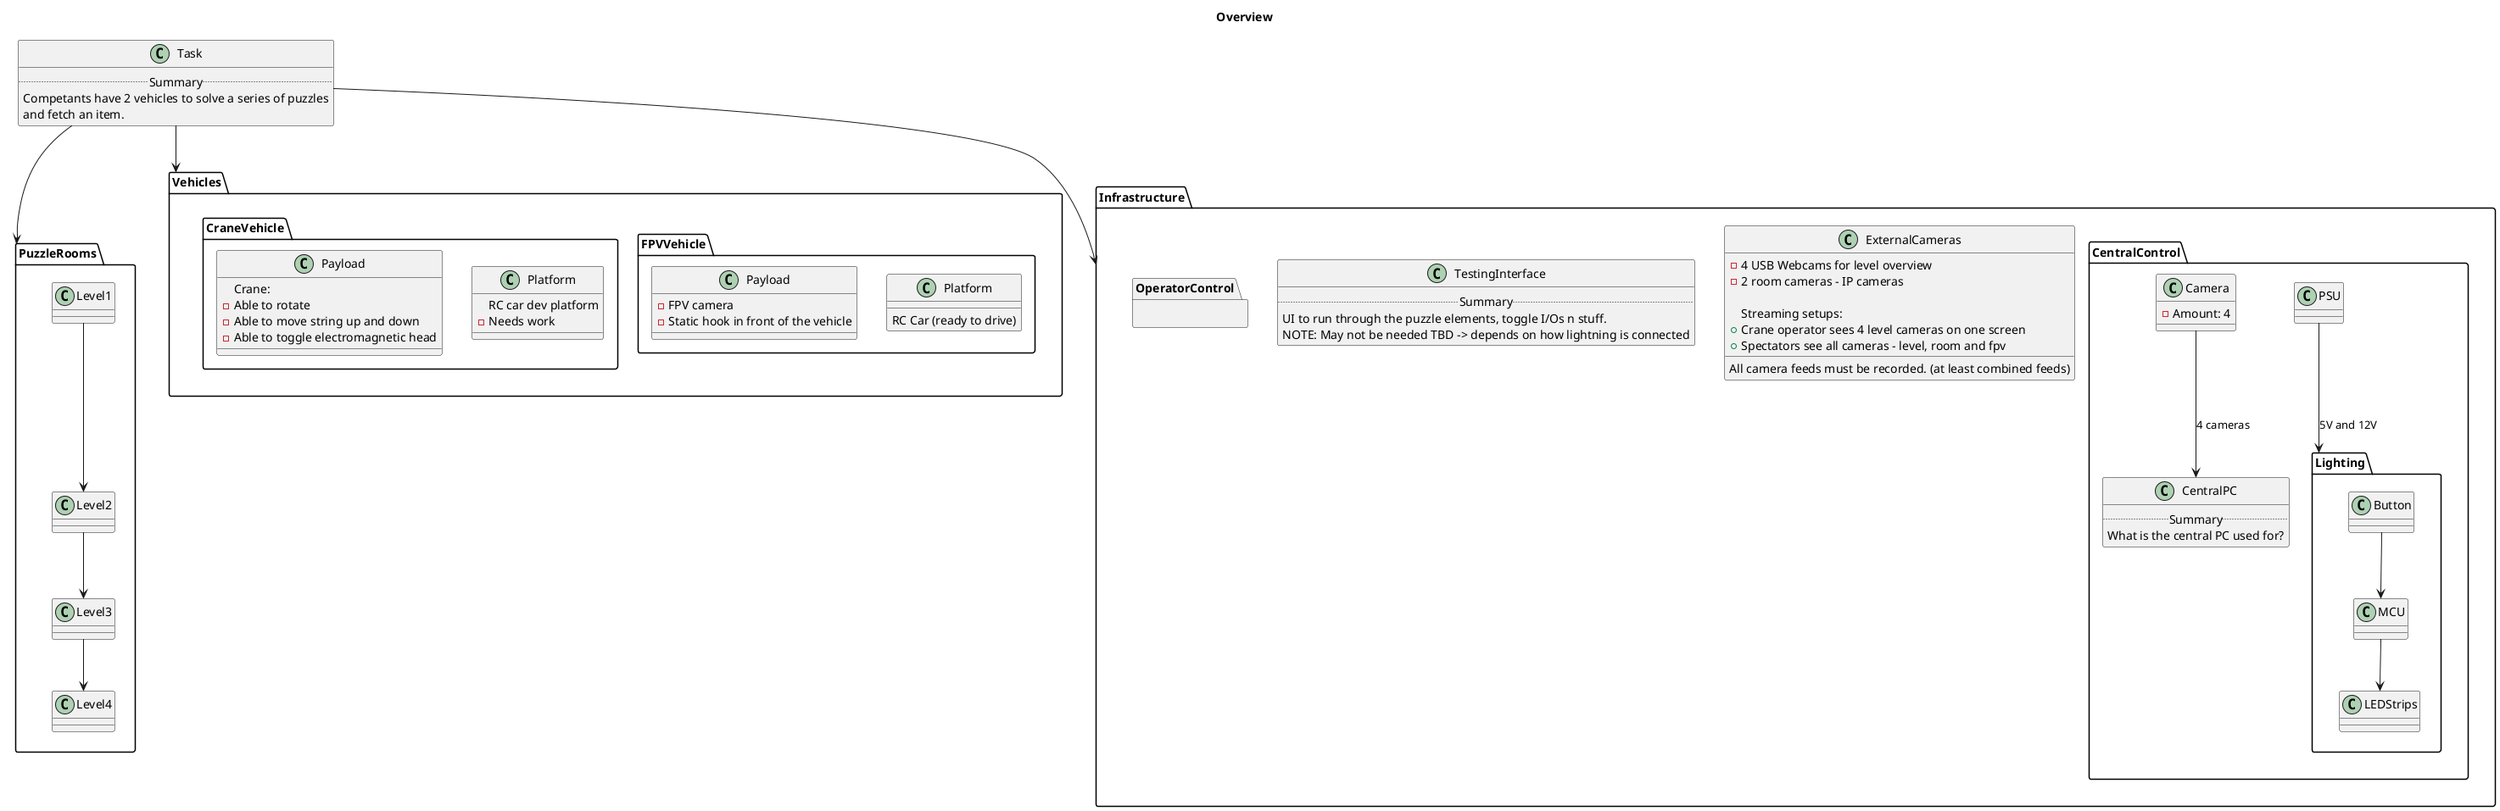@startuml General

title Overview

class Task {
  ..Summary..
  Competants have 2 vehicles to solve a series of puzzles
  and fetch an item.
}

package PuzzleRooms {

  class Level1 {}
  class Level2 {}
  class Level3 {}
  class Level4 {}

  Level1 --> Level2
  Level2 --> Level3
  Level3 --> Level4

}

package Vehicles {
  package FPVVehicle {
    class Platform {
      RC Car (ready to drive)
    }
    class Payload {
      - FPV camera
      - Static hook in front of the vehicle
    }
  }
  package CraneVehicle {
    class Platform {
      RC car dev platform
      - Needs work
    }
    class Payload {
      Crane:
      - Able to rotate
      - Able to move string up and down
      - Able to toggle electromagnetic head
    }
  }
}

package Infrastructure {
  package CentralControl {
    class CentralPC {
      ..Summary..
      What is the central PC used for?
    }
    package Lighting {
      class MCU {}
      class Button {}
      class LEDStrips {}
      Button --> MCU
      MCU --> LEDStrips
    }

    class PSU {}

    class Camera {
      - Amount: 4
    }
    Camera --> CentralPC : 4 cameras
    PSU --> Lighting : 5V and 12V

    }

    package OperatorControl {}

    class ExternalCameras {
      - 4 USB Webcams for level overview
      - 2 room cameras - IP cameras
      
      Streaming setups:
      + Crane operator sees 4 level cameras on one screen
      + Spectators see all cameras - level, room and fpv
      
      All camera feeds must be recorded. (at least combined feeds)
    }

    class TestingInterface {
      ..Summary..
      UI to run through the puzzle elements, toggle I/Os n stuff.
      NOTE: May not be needed TBD -> depends on how lightning is connected
    }
  }

  Task --> PuzzleRooms
  Task --> Vehicles
  Task --> Infrastructure



  @enduml
